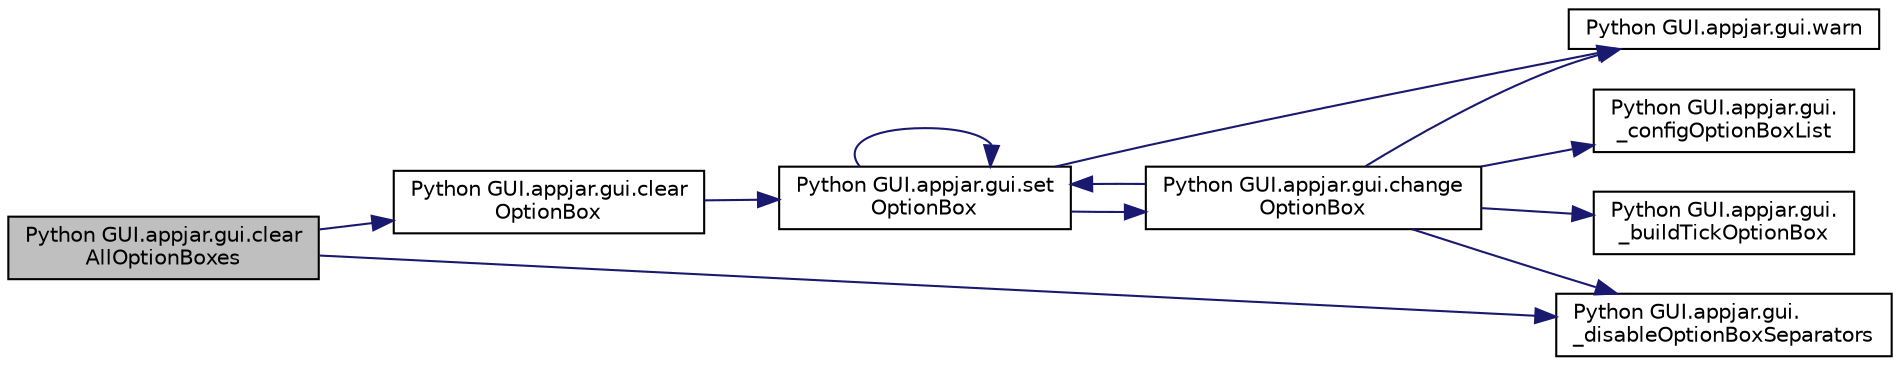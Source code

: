 digraph "Python GUI.appjar.gui.clearAllOptionBoxes"
{
  edge [fontname="Helvetica",fontsize="10",labelfontname="Helvetica",labelfontsize="10"];
  node [fontname="Helvetica",fontsize="10",shape=record];
  rankdir="LR";
  Node927 [label="Python GUI.appjar.gui.clear\lAllOptionBoxes",height=0.2,width=0.4,color="black", fillcolor="grey75", style="filled", fontcolor="black"];
  Node927 -> Node928 [color="midnightblue",fontsize="10",style="solid",fontname="Helvetica"];
  Node928 [label="Python GUI.appjar.gui.clear\lOptionBox",height=0.2,width=0.4,color="black", fillcolor="white", style="filled",URL="$class_python_01_g_u_i_1_1appjar_1_1gui.html#a2e43ed5ad69b9c005e03c0ead3f2ee55"];
  Node928 -> Node929 [color="midnightblue",fontsize="10",style="solid",fontname="Helvetica"];
  Node929 [label="Python GUI.appjar.gui.set\lOptionBox",height=0.2,width=0.4,color="black", fillcolor="white", style="filled",URL="$class_python_01_g_u_i_1_1appjar_1_1gui.html#a3de52310d141739c74dfe53e032cc55c"];
  Node929 -> Node930 [color="midnightblue",fontsize="10",style="solid",fontname="Helvetica"];
  Node930 [label="Python GUI.appjar.gui.warn",height=0.2,width=0.4,color="black", fillcolor="white", style="filled",URL="$class_python_01_g_u_i_1_1appjar_1_1gui.html#aa0a271b0b17a802e6d7b598c12bcd930"];
  Node929 -> Node931 [color="midnightblue",fontsize="10",style="solid",fontname="Helvetica"];
  Node931 [label="Python GUI.appjar.gui.change\lOptionBox",height=0.2,width=0.4,color="black", fillcolor="white", style="filled",URL="$class_python_01_g_u_i_1_1appjar_1_1gui.html#a95d775949847e150b567e7df0ef2e256"];
  Node931 -> Node932 [color="midnightblue",fontsize="10",style="solid",fontname="Helvetica"];
  Node932 [label="Python GUI.appjar.gui.\l_configOptionBoxList",height=0.2,width=0.4,color="black", fillcolor="white", style="filled",URL="$class_python_01_g_u_i_1_1appjar_1_1gui.html#acfb7c3fc747d60f1d1f9512eb8b9556f"];
  Node931 -> Node930 [color="midnightblue",fontsize="10",style="solid",fontname="Helvetica"];
  Node931 -> Node933 [color="midnightblue",fontsize="10",style="solid",fontname="Helvetica"];
  Node933 [label="Python GUI.appjar.gui.\l_buildTickOptionBox",height=0.2,width=0.4,color="black", fillcolor="white", style="filled",URL="$class_python_01_g_u_i_1_1appjar_1_1gui.html#a76ec5d5b39fb1ad02983f3f8f5c18f80"];
  Node931 -> Node934 [color="midnightblue",fontsize="10",style="solid",fontname="Helvetica"];
  Node934 [label="Python GUI.appjar.gui.\l_disableOptionBoxSeparators",height=0.2,width=0.4,color="black", fillcolor="white", style="filled",URL="$class_python_01_g_u_i_1_1appjar_1_1gui.html#a2d23e6d395871438260f9ebea3a50cba"];
  Node931 -> Node929 [color="midnightblue",fontsize="10",style="solid",fontname="Helvetica"];
  Node929 -> Node929 [color="midnightblue",fontsize="10",style="solid",fontname="Helvetica"];
  Node927 -> Node934 [color="midnightblue",fontsize="10",style="solid",fontname="Helvetica"];
}
